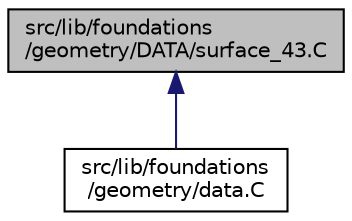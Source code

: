 digraph "src/lib/foundations/geometry/DATA/surface_43.C"
{
  edge [fontname="Helvetica",fontsize="10",labelfontname="Helvetica",labelfontsize="10"];
  node [fontname="Helvetica",fontsize="10",shape=record];
  Node1 [label="src/lib/foundations\l/geometry/DATA/surface_43.C",height=0.2,width=0.4,color="black", fillcolor="grey75", style="filled", fontcolor="black"];
  Node1 -> Node2 [dir="back",color="midnightblue",fontsize="10",style="solid",fontname="Helvetica"];
  Node2 [label="src/lib/foundations\l/geometry/data.C",height=0.2,width=0.4,color="black", fillcolor="white", style="filled",URL="$d7/d94/data_8_c.html"];
}
